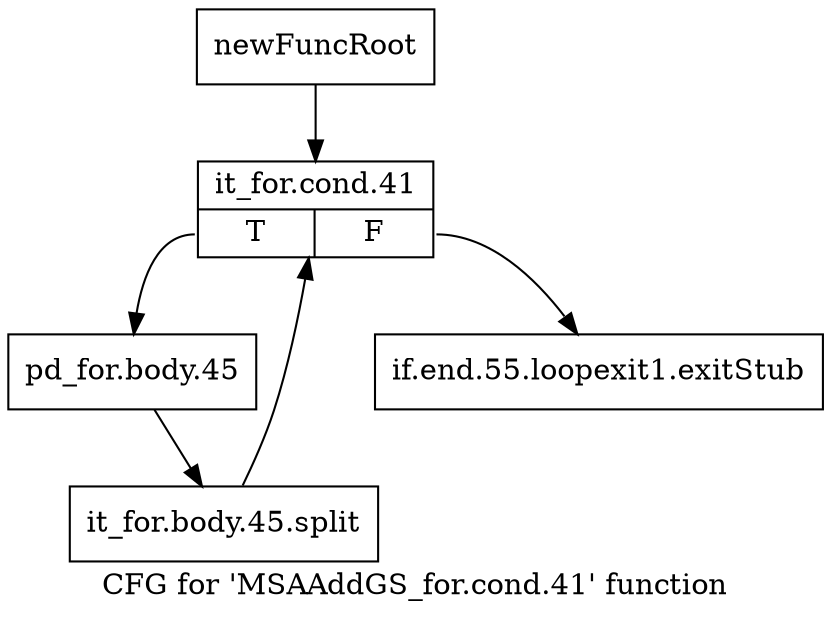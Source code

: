 digraph "CFG for 'MSAAddGS_for.cond.41' function" {
	label="CFG for 'MSAAddGS_for.cond.41' function";

	Node0x33522e0 [shape=record,label="{newFuncRoot}"];
	Node0x33522e0 -> Node0x3352700;
	Node0x3352330 [shape=record,label="{if.end.55.loopexit1.exitStub}"];
	Node0x3352700 [shape=record,label="{it_for.cond.41|{<s0>T|<s1>F}}"];
	Node0x3352700:s0 -> Node0x3352750;
	Node0x3352700:s1 -> Node0x3352330;
	Node0x3352750 [shape=record,label="{pd_for.body.45}"];
	Node0x3352750 -> Node0x38f7560;
	Node0x38f7560 [shape=record,label="{it_for.body.45.split}"];
	Node0x38f7560 -> Node0x3352700;
}
